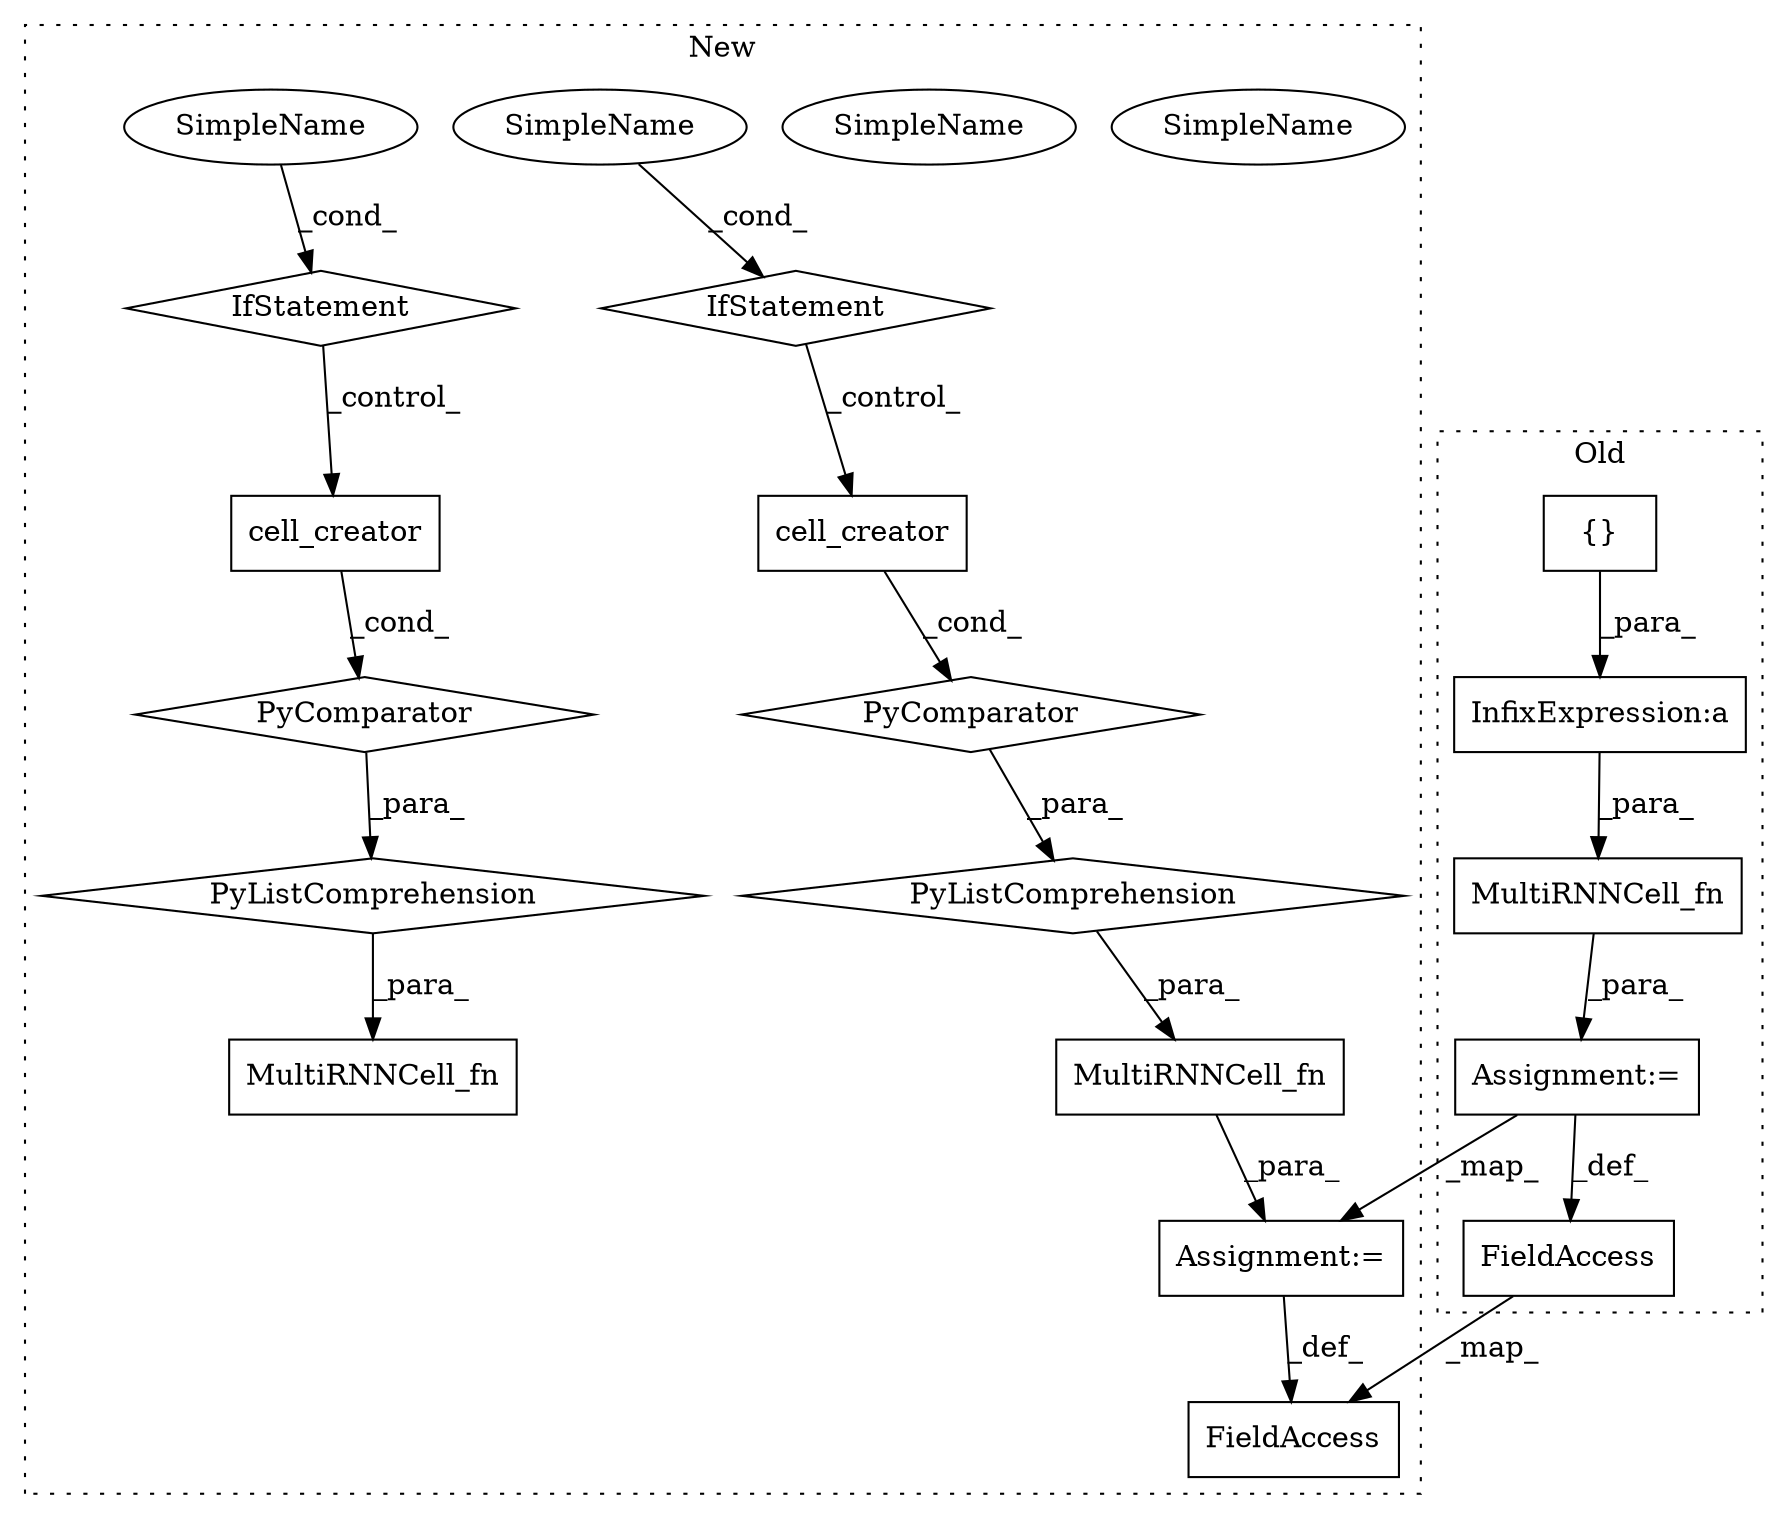 digraph G {
subgraph cluster0 {
1 [label="MultiRNNCell_fn" a="32" s="57887,57936" l="16,1" shape="box"];
4 [label="InfixExpression:a" a="27" s="57926" l="3" shape="box"];
5 [label="{}" a="4" s="57912,57925" l="1,1" shape="box"];
11 [label="Assignment:=" a="7" s="57886" l="1" shape="box"];
17 [label="FieldAccess" a="22" s="57874" l="12" shape="box"];
label = "Old";
style="dotted";
}
subgraph cluster1 {
2 [label="PyListComprehension" a="109" s="58577" l="128" shape="diamond"];
3 [label="PyComparator" a="113" s="58667" l="30" shape="diamond"];
6 [label="MultiRNNCell_fn" a="32" s="58544,58705" l="33,-5" shape="box"];
7 [label="cell_creator" a="32" s="58577" l="14" shape="box"];
8 [label="cell_creator" a="32" s="58396" l="14" shape="box"];
9 [label="PyListComprehension" a="109" s="58396" l="128" shape="diamond"];
10 [label="Assignment:=" a="7" s="58543" l="1" shape="box"];
12 [label="PyComparator" a="113" s="58486" l="30" shape="diamond"];
13 [label="SimpleName" a="42" s="58692" l="5" shape="ellipse"];
14 [label="IfStatement" a="25" s="58667" l="30" shape="diamond"];
15 [label="SimpleName" a="42" s="58511" l="5" shape="ellipse"];
16 [label="IfStatement" a="25" s="58486" l="30" shape="diamond"];
18 [label="FieldAccess" a="22" s="58531" l="12" shape="box"];
19 [label="MultiRNNCell_fn" a="32" s="58363,58524" l="33,-5" shape="box"];
20 [label="SimpleName" a="42" s="58692" l="5" shape="ellipse"];
21 [label="SimpleName" a="42" s="58511" l="5" shape="ellipse"];
label = "New";
style="dotted";
}
1 -> 11 [label="_para_"];
2 -> 6 [label="_para_"];
3 -> 2 [label="_para_"];
4 -> 1 [label="_para_"];
5 -> 4 [label="_para_"];
6 -> 10 [label="_para_"];
7 -> 3 [label="_cond_"];
8 -> 12 [label="_cond_"];
9 -> 19 [label="_para_"];
10 -> 18 [label="_def_"];
11 -> 17 [label="_def_"];
11 -> 10 [label="_map_"];
12 -> 9 [label="_para_"];
14 -> 7 [label="_control_"];
16 -> 8 [label="_control_"];
17 -> 18 [label="_map_"];
20 -> 14 [label="_cond_"];
21 -> 16 [label="_cond_"];
}